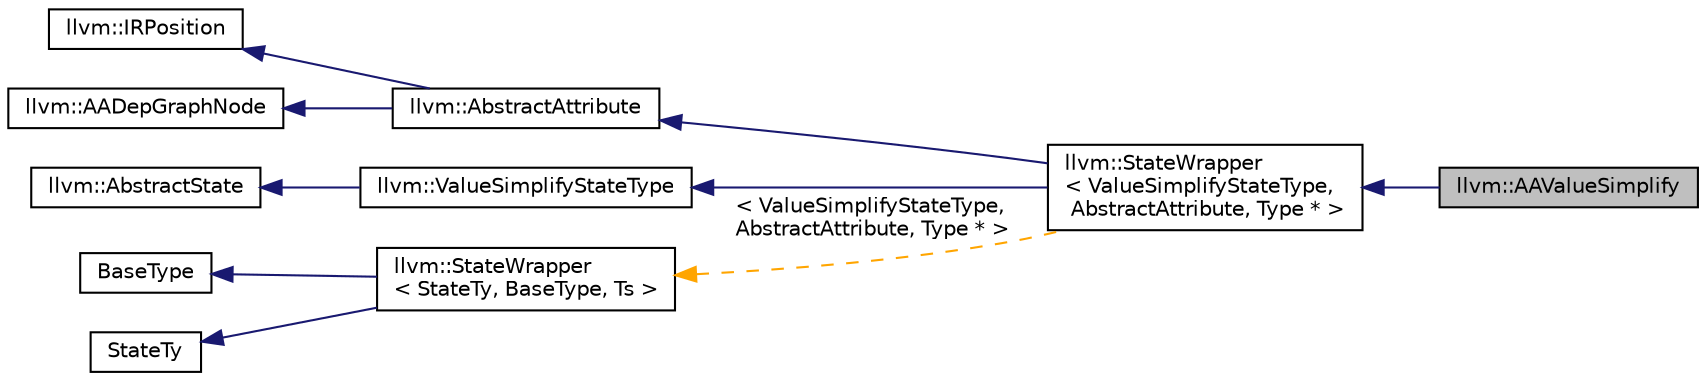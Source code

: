 digraph "llvm::AAValueSimplify"
{
 // LATEX_PDF_SIZE
  bgcolor="transparent";
  edge [fontname="Helvetica",fontsize="10",labelfontname="Helvetica",labelfontsize="10"];
  node [fontname="Helvetica",fontsize="10",shape=record];
  rankdir="LR";
  Node1 [label="llvm::AAValueSimplify",height=0.2,width=0.4,color="black", fillcolor="grey75", style="filled", fontcolor="black",tooltip="An abstract interface for value simplify abstract attribute."];
  Node2 -> Node1 [dir="back",color="midnightblue",fontsize="10",style="solid",fontname="Helvetica"];
  Node2 [label="llvm::StateWrapper\l\< ValueSimplifyStateType,\l AbstractAttribute, Type * \>",height=0.2,width=0.4,color="black",URL="$structllvm_1_1StateWrapper.html",tooltip=" "];
  Node3 -> Node2 [dir="back",color="midnightblue",fontsize="10",style="solid",fontname="Helvetica"];
  Node3 [label="llvm::AbstractAttribute",height=0.2,width=0.4,color="black",URL="$structllvm_1_1AbstractAttribute.html",tooltip="Base struct for all \"concrete attribute\" deductions."];
  Node4 -> Node3 [dir="back",color="midnightblue",fontsize="10",style="solid",fontname="Helvetica"];
  Node4 [label="llvm::IRPosition",height=0.2,width=0.4,color="black",URL="$structllvm_1_1IRPosition.html",tooltip="Helper to describe and deal with positions in the LLVM-IR."];
  Node5 -> Node3 [dir="back",color="midnightblue",fontsize="10",style="solid",fontname="Helvetica"];
  Node5 [label="llvm::AADepGraphNode",height=0.2,width=0.4,color="black",URL="$structllvm_1_1AADepGraphNode.html",tooltip="}"];
  Node6 -> Node2 [dir="back",color="midnightblue",fontsize="10",style="solid",fontname="Helvetica"];
  Node6 [label="llvm::ValueSimplifyStateType",height=0.2,width=0.4,color="black",URL="$structllvm_1_1ValueSimplifyStateType.html",tooltip=" "];
  Node7 -> Node6 [dir="back",color="midnightblue",fontsize="10",style="solid",fontname="Helvetica"];
  Node7 [label="llvm::AbstractState",height=0.2,width=0.4,color="black",URL="$structllvm_1_1AbstractState.html",tooltip="An interface to query the internal state of an abstract attribute."];
  Node8 -> Node2 [dir="back",color="orange",fontsize="10",style="dashed",label=" \< ValueSimplifyStateType,\l AbstractAttribute, Type * \>" ,fontname="Helvetica"];
  Node8 [label="llvm::StateWrapper\l\< StateTy, BaseType, Ts \>",height=0.2,width=0.4,color="black",URL="$structllvm_1_1StateWrapper.html",tooltip="Helper to tie a abstract state implementation to an abstract attribute."];
  Node9 -> Node8 [dir="back",color="midnightblue",fontsize="10",style="solid",fontname="Helvetica"];
  Node9 [label="BaseType",height=0.2,width=0.4,color="black",URL="$classBaseType.html",tooltip=" "];
  Node10 -> Node8 [dir="back",color="midnightblue",fontsize="10",style="solid",fontname="Helvetica"];
  Node10 [label="StateTy",height=0.2,width=0.4,color="black",URL="$classStateTy.html",tooltip=" "];
}

